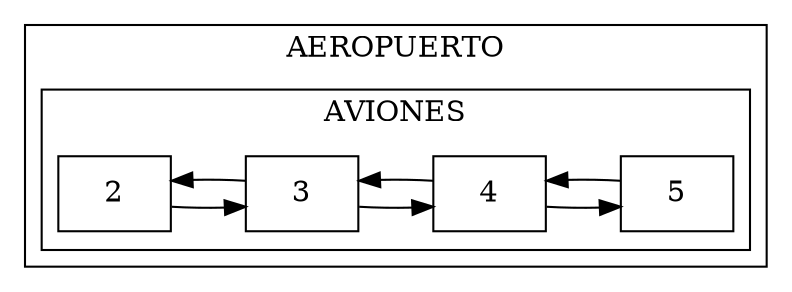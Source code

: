 digraph{ 
 rankdir=LR; 
 node[shape = record, color = black];subgraph clusterAeropuerto{ 
label = "AEROPUERTO"; 
	  subgraph clusterAviones{ 
	  label = "AVIONES"; 
		 a0[label="2"];
		 a1[label="3"];
		 a2[label="4"];
		 a3[label="5"];
	 }a0->a1
a1->a2
a1->a0
a2->a3
a2->a1
a3->a2
}
}
